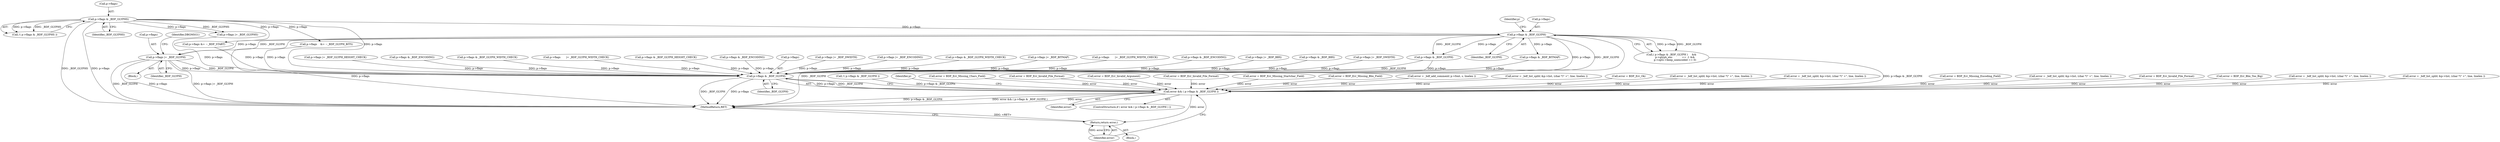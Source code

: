 digraph "0_savannah_7f2e4f4f553f6836be7683f66226afac3fa979b8@pointer" {
"1000463" [label="(Call,p->flags |= _BDF_GLYPH)"];
"1000375" [label="(Call,p->flags & _BDF_GLYPH)"];
"1000240" [label="(Call,p->flags & _BDF_GLYPHS)"];
"1001551" [label="(Call,p->flags & _BDF_GLYPH)"];
"1001549" [label="(Call,error && ( p->flags & _BDF_GLYPH ))"];
"1001560" [label="(Return,return error;)"];
"1001544" [label="(Call,error = BDF_Err_Missing_Encoding_Field)"];
"1001065" [label="(Call,error = _bdf_list_split( &p->list, (char *)\" +\", line, linelen ))"];
"1000834" [label="(Call,p->flags |= _BDF_GLYPH_HEIGHT_CHECK)"];
"1001561" [label="(Identifier,error)"];
"1000241" [label="(Call,p->flags)"];
"1001006" [label="(Call,p->flags & _BDF_ENCODING)"];
"1000442" [label="(Call,error = BDF_Err_Invalid_File_Format)"];
"1001507" [label="(Call,error = BDF_Err_Bbx_Too_Big)"];
"1000920" [label="(Call,p->flags & _BDF_GLYPH_WIDTH_CHECK)"];
"1000407" [label="(Call,error = _bdf_list_split( &p->list, (char *)\" +\", line, linelen ))"];
"1001549" [label="(Call,error && ( p->flags & _BDF_GLYPH ))"];
"1000981" [label="(Call,p->flags       |= _BDF_GLYPH_WIDTH_CHECK)"];
"1000258" [label="(Call,error = _bdf_list_split( &p->list, (char *)\" +\", line, linelen ))"];
"1000828" [label="(Call,p->flags & _BDF_GLYPH_HEIGHT_CHECK)"];
"1000402" [label="(Block,)"];
"1000374" [label="(Call,( p->flags & _BDF_GLYPH )     &&\n         p->glyph_enc            == -1 &&\n         p->opts->keep_unencoded == 0)"];
"1000464" [label="(Call,p->flags)"];
"1000239" [label="(Call,!( p->flags & _BDF_GLYPHS ))"];
"1000470" [label="(Identifier,DBGMSG1)"];
"1000322" [label="(Call,p->flags |= _BDF_GLYPHS)"];
"1000348" [label="(Call,p->flags &= ~_BDF_START)"];
"1001140" [label="(Call,p->flags & _BDF_ENCODING)"];
"1000484" [label="(Call,!( p->flags & _BDF_GLYPH ))"];
"1001552" [label="(Call,p->flags)"];
"1001560" [label="(Return,return error;)"];
"1001558" [label="(Identifier,p)"];
"1001124" [label="(Call,p->flags |= _BDF_DWIDTH)"];
"1000467" [label="(Identifier,_BDF_GLYPH)"];
"1000770" [label="(Call,p->flags |= _BDF_ENCODING)"];
"1000254" [label="(Call,error = BDF_Err_Missing_Chars_Field)"];
"1000375" [label="(Call,p->flags & _BDF_GLYPH)"];
"1001539" [label="(Call,error = BDF_Err_Invalid_File_Format)"];
"1000383" [label="(Identifier,p)"];
"1000309" [label="(Call,error = BDF_Err_Invalid_Argument)"];
"1000244" [label="(Identifier,_BDF_GLYPHS)"];
"1001551" [label="(Call,p->flags & _BDF_GLYPH)"];
"1000367" [label="(Call,p->flags    &= ~_BDF_GLYPH_BITS)"];
"1000975" [label="(Call,p->flags & _BDF_GLYPH_WIDTH_CHECK)"];
"1000240" [label="(Call,p->flags & _BDF_GLYPHS)"];
"1001533" [label="(Call,p->flags |= _BDF_BITMAP)"];
"1000379" [label="(Identifier,_BDF_GLYPH)"];
"1000926" [label="(Call,p->flags       |= _BDF_GLYPH_WIDTH_CHECK)"];
"1000485" [label="(Call,p->flags & _BDF_GLYPH)"];
"1000586" [label="(Call,error = BDF_Err_Invalid_File_Format)"];
"1000376" [label="(Call,p->flags)"];
"1001059" [label="(Call,p->flags & _BDF_ENCODING)"];
"1000491" [label="(Call,error = BDF_Err_Missing_Startchar_Field)"];
"1001550" [label="(Identifier,error)"];
"1001548" [label="(ControlStructure,if ( error && ( p->flags & _BDF_GLYPH ) ))"];
"1001562" [label="(MethodReturn,RET)"];
"1001439" [label="(Call,p->flags |= _BDF_BBX)"];
"1001555" [label="(Identifier,_BDF_GLYPH)"];
"1000807" [label="(Call,p->flags & _BDF_BITMAP)"];
"1001456" [label="(Call,p->flags & _BDF_BBX)"];
"1001462" [label="(Call,error = BDF_Err_Missing_Bbx_Field)"];
"1000463" [label="(Call,p->flags |= _BDF_GLYPH)"];
"1000229" [label="(Call,error = _bdf_add_comment( p->font, s, linelen ))"];
"1000168" [label="(Block,)"];
"1001012" [label="(Call,error = _bdf_list_split( &p->list, (char *)\" +\", line, linelen ))"];
"1000181" [label="(Call,error = BDF_Err_Ok)"];
"1001146" [label="(Call,error = _bdf_list_split( &p->list, (char *)\" +\", line, linelen ))"];
"1001043" [label="(Call,p->flags |= _BDF_SWIDTH)"];
"1000495" [label="(Call,error = _bdf_list_split( &p->list, (char *)\" +\", line, linelen ))"];
"1000463" -> "1000402"  [label="AST: "];
"1000463" -> "1000467"  [label="CFG: "];
"1000464" -> "1000463"  [label="AST: "];
"1000467" -> "1000463"  [label="AST: "];
"1000470" -> "1000463"  [label="CFG: "];
"1000463" -> "1001562"  [label="DDG: p->flags |= _BDF_GLYPH"];
"1000463" -> "1001562"  [label="DDG: _BDF_GLYPH"];
"1000463" -> "1001562"  [label="DDG: p->flags"];
"1000375" -> "1000463"  [label="DDG: p->flags"];
"1000375" -> "1000463"  [label="DDG: _BDF_GLYPH"];
"1000463" -> "1001551"  [label="DDG: p->flags"];
"1000463" -> "1001551"  [label="DDG: _BDF_GLYPH"];
"1000375" -> "1000374"  [label="AST: "];
"1000375" -> "1000379"  [label="CFG: "];
"1000376" -> "1000375"  [label="AST: "];
"1000379" -> "1000375"  [label="AST: "];
"1000383" -> "1000375"  [label="CFG: "];
"1000374" -> "1000375"  [label="CFG: "];
"1000375" -> "1001562"  [label="DDG: p->flags"];
"1000375" -> "1001562"  [label="DDG: _BDF_GLYPH"];
"1000375" -> "1000374"  [label="DDG: p->flags"];
"1000375" -> "1000374"  [label="DDG: _BDF_GLYPH"];
"1000240" -> "1000375"  [label="DDG: p->flags"];
"1000375" -> "1000485"  [label="DDG: p->flags"];
"1000375" -> "1000485"  [label="DDG: _BDF_GLYPH"];
"1000375" -> "1000807"  [label="DDG: p->flags"];
"1000375" -> "1001551"  [label="DDG: p->flags"];
"1000375" -> "1001551"  [label="DDG: _BDF_GLYPH"];
"1000240" -> "1000239"  [label="AST: "];
"1000240" -> "1000244"  [label="CFG: "];
"1000241" -> "1000240"  [label="AST: "];
"1000244" -> "1000240"  [label="AST: "];
"1000239" -> "1000240"  [label="CFG: "];
"1000240" -> "1001562"  [label="DDG: _BDF_GLYPHS"];
"1000240" -> "1001562"  [label="DDG: p->flags"];
"1000240" -> "1000239"  [label="DDG: p->flags"];
"1000240" -> "1000239"  [label="DDG: _BDF_GLYPHS"];
"1000240" -> "1000322"  [label="DDG: p->flags"];
"1000240" -> "1000322"  [label="DDG: _BDF_GLYPHS"];
"1000240" -> "1000348"  [label="DDG: p->flags"];
"1000240" -> "1000367"  [label="DDG: p->flags"];
"1000240" -> "1001551"  [label="DDG: p->flags"];
"1001551" -> "1001549"  [label="AST: "];
"1001551" -> "1001555"  [label="CFG: "];
"1001552" -> "1001551"  [label="AST: "];
"1001555" -> "1001551"  [label="AST: "];
"1001549" -> "1001551"  [label="CFG: "];
"1001551" -> "1001562"  [label="DDG: _BDF_GLYPH"];
"1001551" -> "1001562"  [label="DDG: p->flags"];
"1001551" -> "1001549"  [label="DDG: p->flags"];
"1001551" -> "1001549"  [label="DDG: _BDF_GLYPH"];
"1001043" -> "1001551"  [label="DDG: p->flags"];
"1001006" -> "1001551"  [label="DDG: p->flags"];
"1000834" -> "1001551"  [label="DDG: p->flags"];
"1001059" -> "1001551"  [label="DDG: p->flags"];
"1000975" -> "1001551"  [label="DDG: p->flags"];
"1001439" -> "1001551"  [label="DDG: p->flags"];
"1000348" -> "1001551"  [label="DDG: p->flags"];
"1000485" -> "1001551"  [label="DDG: p->flags"];
"1000485" -> "1001551"  [label="DDG: _BDF_GLYPH"];
"1000828" -> "1001551"  [label="DDG: p->flags"];
"1000807" -> "1001551"  [label="DDG: p->flags"];
"1000981" -> "1001551"  [label="DDG: p->flags"];
"1000920" -> "1001551"  [label="DDG: p->flags"];
"1001533" -> "1001551"  [label="DDG: p->flags"];
"1000926" -> "1001551"  [label="DDG: p->flags"];
"1000367" -> "1001551"  [label="DDG: p->flags"];
"1001456" -> "1001551"  [label="DDG: p->flags"];
"1000322" -> "1001551"  [label="DDG: p->flags"];
"1001140" -> "1001551"  [label="DDG: p->flags"];
"1000770" -> "1001551"  [label="DDG: p->flags"];
"1001124" -> "1001551"  [label="DDG: p->flags"];
"1001549" -> "1001548"  [label="AST: "];
"1001549" -> "1001550"  [label="CFG: "];
"1001550" -> "1001549"  [label="AST: "];
"1001558" -> "1001549"  [label="CFG: "];
"1001561" -> "1001549"  [label="CFG: "];
"1001549" -> "1001562"  [label="DDG: p->flags & _BDF_GLYPH"];
"1001549" -> "1001562"  [label="DDG: error && ( p->flags & _BDF_GLYPH )"];
"1001549" -> "1001562"  [label="DDG: error"];
"1001065" -> "1001549"  [label="DDG: error"];
"1000442" -> "1001549"  [label="DDG: error"];
"1000495" -> "1001549"  [label="DDG: error"];
"1000254" -> "1001549"  [label="DDG: error"];
"1000407" -> "1001549"  [label="DDG: error"];
"1000586" -> "1001549"  [label="DDG: error"];
"1000491" -> "1001549"  [label="DDG: error"];
"1001539" -> "1001549"  [label="DDG: error"];
"1000181" -> "1001549"  [label="DDG: error"];
"1000258" -> "1001549"  [label="DDG: error"];
"1000309" -> "1001549"  [label="DDG: error"];
"1001544" -> "1001549"  [label="DDG: error"];
"1001462" -> "1001549"  [label="DDG: error"];
"1001012" -> "1001549"  [label="DDG: error"];
"1001507" -> "1001549"  [label="DDG: error"];
"1000229" -> "1001549"  [label="DDG: error"];
"1001146" -> "1001549"  [label="DDG: error"];
"1000374" -> "1001549"  [label="DDG: p->flags & _BDF_GLYPH"];
"1000484" -> "1001549"  [label="DDG: p->flags & _BDF_GLYPH"];
"1001549" -> "1001560"  [label="DDG: error"];
"1001560" -> "1000168"  [label="AST: "];
"1001560" -> "1001561"  [label="CFG: "];
"1001561" -> "1001560"  [label="AST: "];
"1001562" -> "1001560"  [label="CFG: "];
"1001560" -> "1001562"  [label="DDG: <RET>"];
"1001561" -> "1001560"  [label="DDG: error"];
}
